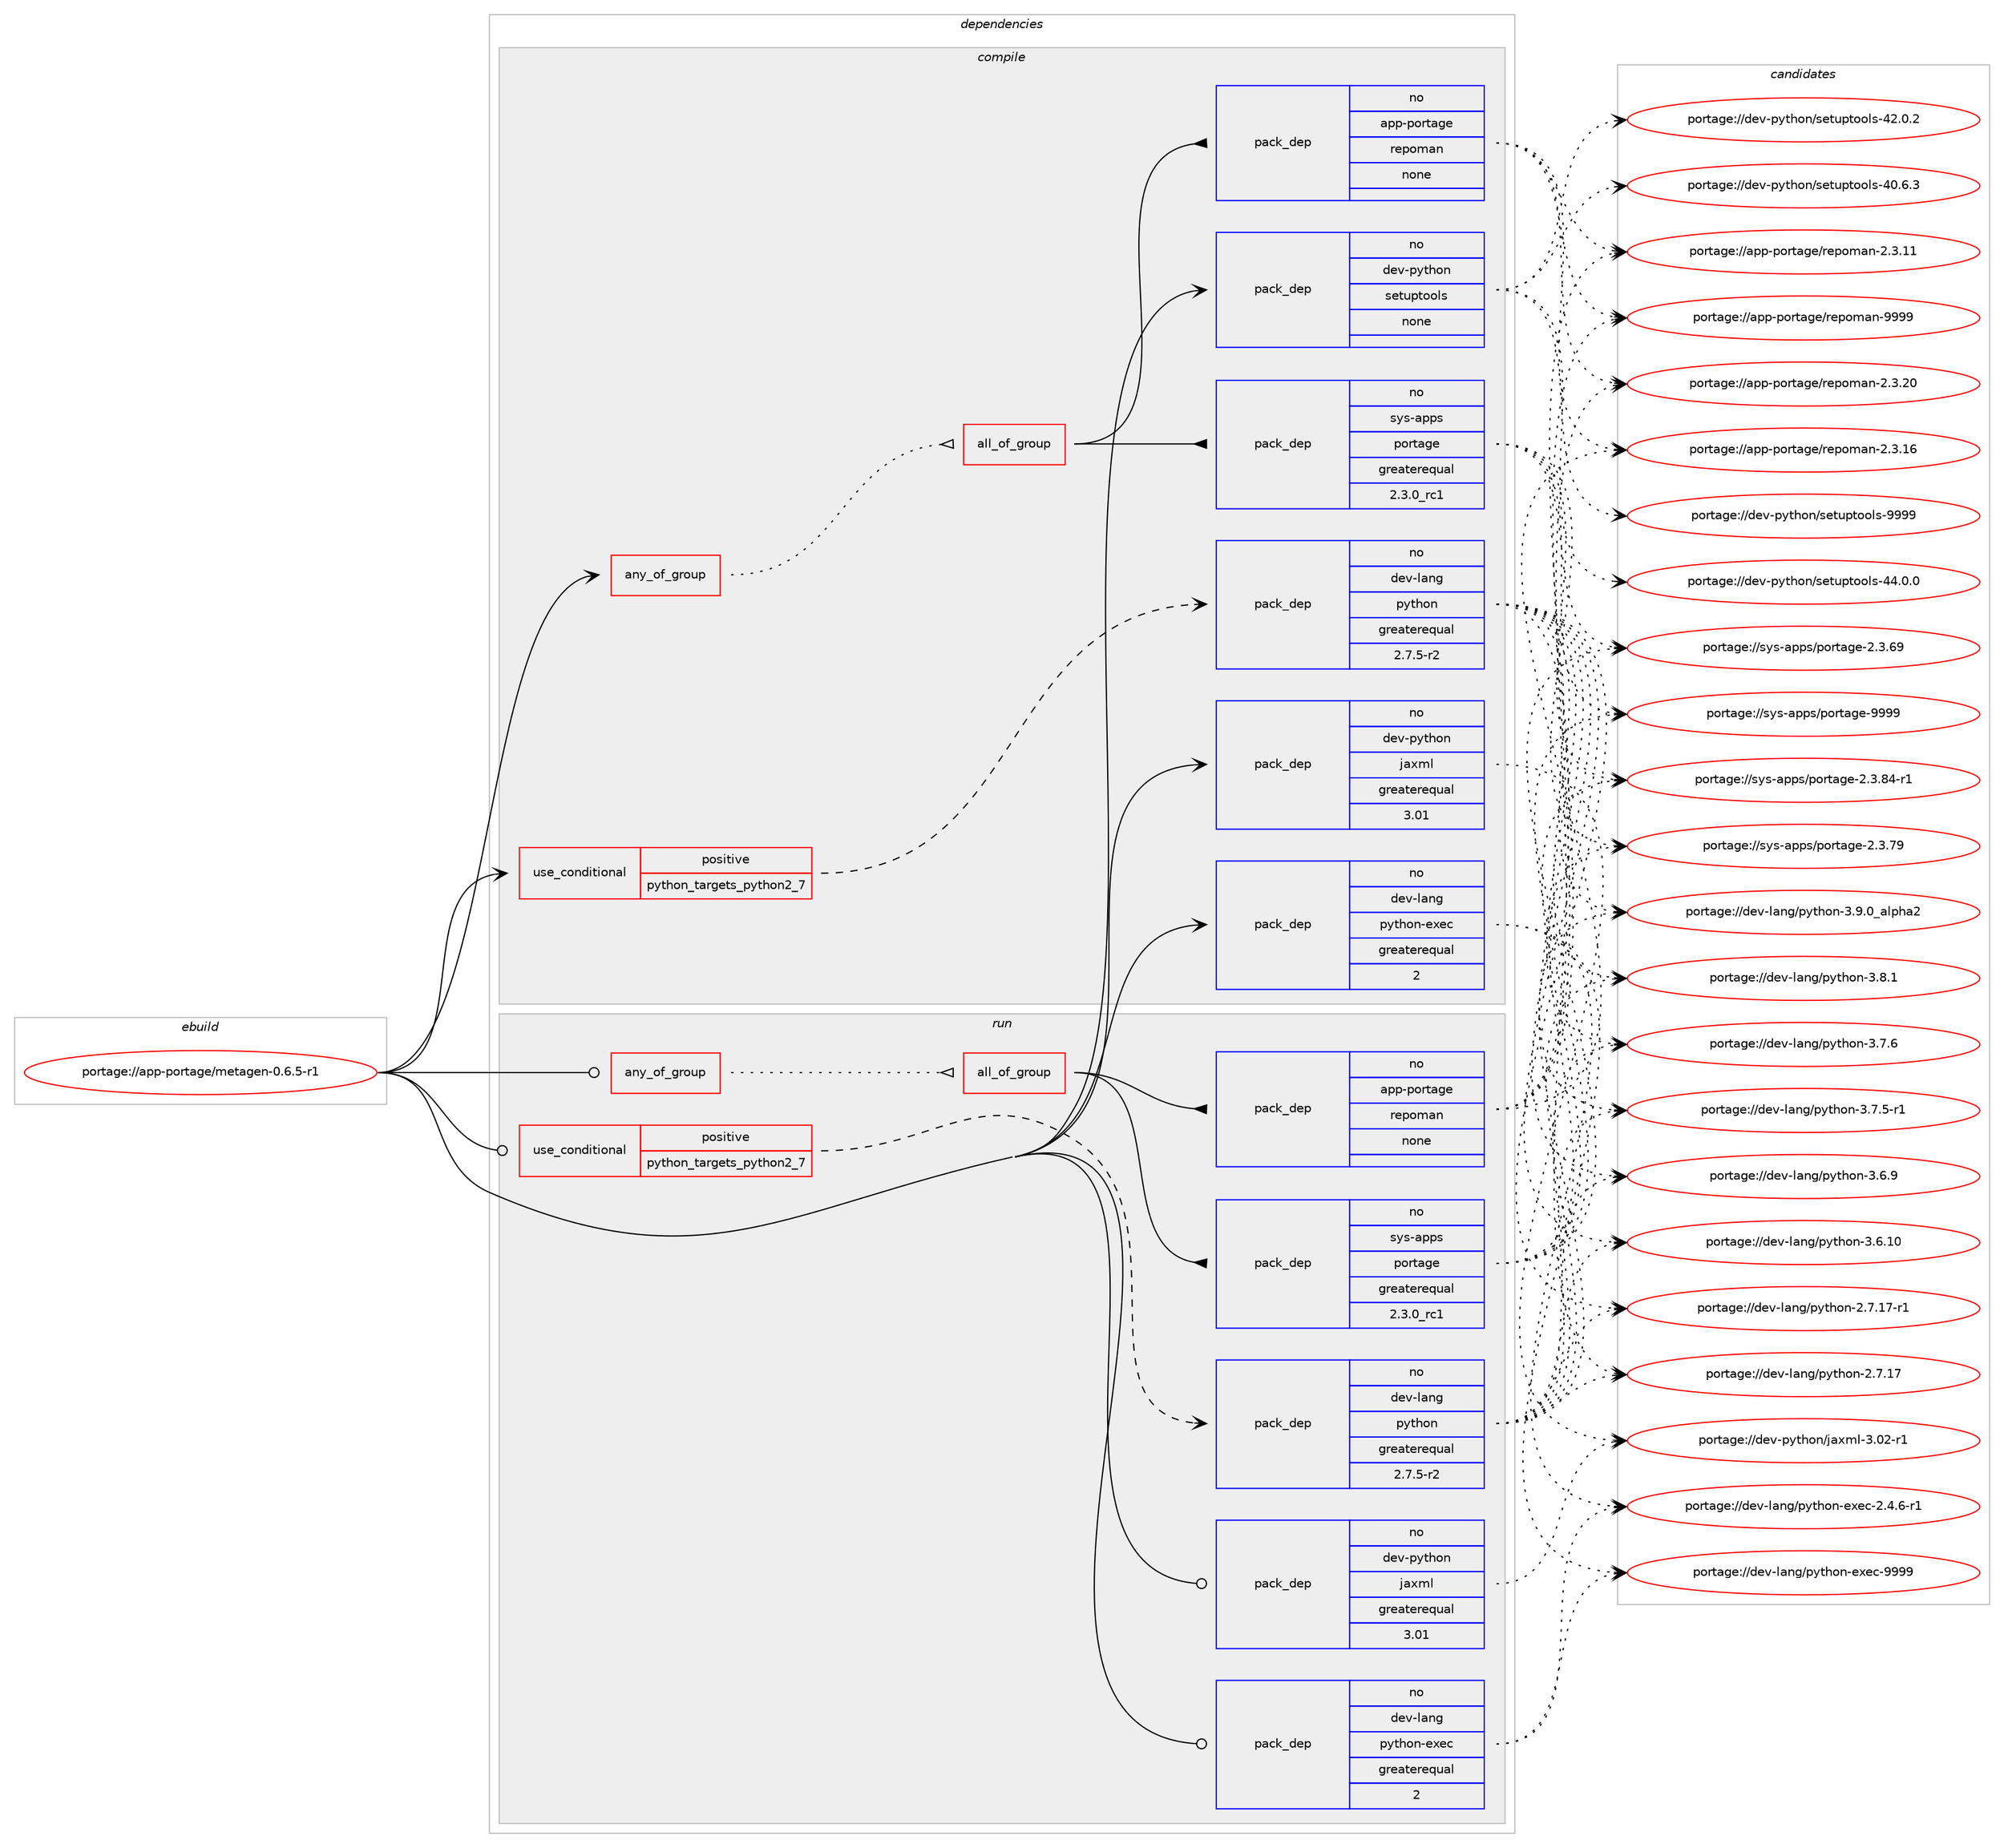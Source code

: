 digraph prolog {

# *************
# Graph options
# *************

newrank=true;
concentrate=true;
compound=true;
graph [rankdir=LR,fontname=Helvetica,fontsize=10,ranksep=1.5];#, ranksep=2.5, nodesep=0.2];
edge  [arrowhead=vee];
node  [fontname=Helvetica,fontsize=10];

# **********
# The ebuild
# **********

subgraph cluster_leftcol {
color=gray;
label=<<i>ebuild</i>>;
id [label="portage://app-portage/metagen-0.6.5-r1", color=red, width=4, href="../app-portage/metagen-0.6.5-r1.svg"];
}

# ****************
# The dependencies
# ****************

subgraph cluster_midcol {
color=gray;
label=<<i>dependencies</i>>;
subgraph cluster_compile {
fillcolor="#eeeeee";
style=filled;
label=<<i>compile</i>>;
subgraph any7761 {
dependency601377 [label=<<TABLE BORDER="0" CELLBORDER="1" CELLSPACING="0" CELLPADDING="4"><TR><TD CELLPADDING="10">any_of_group</TD></TR></TABLE>>, shape=none, color=red];subgraph all277 {
dependency601378 [label=<<TABLE BORDER="0" CELLBORDER="1" CELLSPACING="0" CELLPADDING="4"><TR><TD CELLPADDING="10">all_of_group</TD></TR></TABLE>>, shape=none, color=red];subgraph pack452221 {
dependency601379 [label=<<TABLE BORDER="0" CELLBORDER="1" CELLSPACING="0" CELLPADDING="4" WIDTH="220"><TR><TD ROWSPAN="6" CELLPADDING="30">pack_dep</TD></TR><TR><TD WIDTH="110">no</TD></TR><TR><TD>sys-apps</TD></TR><TR><TD>portage</TD></TR><TR><TD>greaterequal</TD></TR><TR><TD>2.3.0_rc1</TD></TR></TABLE>>, shape=none, color=blue];
}
dependency601378:e -> dependency601379:w [weight=20,style="solid",arrowhead="inv"];
subgraph pack452222 {
dependency601380 [label=<<TABLE BORDER="0" CELLBORDER="1" CELLSPACING="0" CELLPADDING="4" WIDTH="220"><TR><TD ROWSPAN="6" CELLPADDING="30">pack_dep</TD></TR><TR><TD WIDTH="110">no</TD></TR><TR><TD>app-portage</TD></TR><TR><TD>repoman</TD></TR><TR><TD>none</TD></TR><TR><TD></TD></TR></TABLE>>, shape=none, color=blue];
}
dependency601378:e -> dependency601380:w [weight=20,style="solid",arrowhead="inv"];
}
dependency601377:e -> dependency601378:w [weight=20,style="dotted",arrowhead="oinv"];
}
id:e -> dependency601377:w [weight=20,style="solid",arrowhead="vee"];
subgraph cond141121 {
dependency601381 [label=<<TABLE BORDER="0" CELLBORDER="1" CELLSPACING="0" CELLPADDING="4"><TR><TD ROWSPAN="3" CELLPADDING="10">use_conditional</TD></TR><TR><TD>positive</TD></TR><TR><TD>python_targets_python2_7</TD></TR></TABLE>>, shape=none, color=red];
subgraph pack452223 {
dependency601382 [label=<<TABLE BORDER="0" CELLBORDER="1" CELLSPACING="0" CELLPADDING="4" WIDTH="220"><TR><TD ROWSPAN="6" CELLPADDING="30">pack_dep</TD></TR><TR><TD WIDTH="110">no</TD></TR><TR><TD>dev-lang</TD></TR><TR><TD>python</TD></TR><TR><TD>greaterequal</TD></TR><TR><TD>2.7.5-r2</TD></TR></TABLE>>, shape=none, color=blue];
}
dependency601381:e -> dependency601382:w [weight=20,style="dashed",arrowhead="vee"];
}
id:e -> dependency601381:w [weight=20,style="solid",arrowhead="vee"];
subgraph pack452224 {
dependency601383 [label=<<TABLE BORDER="0" CELLBORDER="1" CELLSPACING="0" CELLPADDING="4" WIDTH="220"><TR><TD ROWSPAN="6" CELLPADDING="30">pack_dep</TD></TR><TR><TD WIDTH="110">no</TD></TR><TR><TD>dev-lang</TD></TR><TR><TD>python-exec</TD></TR><TR><TD>greaterequal</TD></TR><TR><TD>2</TD></TR></TABLE>>, shape=none, color=blue];
}
id:e -> dependency601383:w [weight=20,style="solid",arrowhead="vee"];
subgraph pack452225 {
dependency601384 [label=<<TABLE BORDER="0" CELLBORDER="1" CELLSPACING="0" CELLPADDING="4" WIDTH="220"><TR><TD ROWSPAN="6" CELLPADDING="30">pack_dep</TD></TR><TR><TD WIDTH="110">no</TD></TR><TR><TD>dev-python</TD></TR><TR><TD>jaxml</TD></TR><TR><TD>greaterequal</TD></TR><TR><TD>3.01</TD></TR></TABLE>>, shape=none, color=blue];
}
id:e -> dependency601384:w [weight=20,style="solid",arrowhead="vee"];
subgraph pack452226 {
dependency601385 [label=<<TABLE BORDER="0" CELLBORDER="1" CELLSPACING="0" CELLPADDING="4" WIDTH="220"><TR><TD ROWSPAN="6" CELLPADDING="30">pack_dep</TD></TR><TR><TD WIDTH="110">no</TD></TR><TR><TD>dev-python</TD></TR><TR><TD>setuptools</TD></TR><TR><TD>none</TD></TR><TR><TD></TD></TR></TABLE>>, shape=none, color=blue];
}
id:e -> dependency601385:w [weight=20,style="solid",arrowhead="vee"];
}
subgraph cluster_compileandrun {
fillcolor="#eeeeee";
style=filled;
label=<<i>compile and run</i>>;
}
subgraph cluster_run {
fillcolor="#eeeeee";
style=filled;
label=<<i>run</i>>;
subgraph any7762 {
dependency601386 [label=<<TABLE BORDER="0" CELLBORDER="1" CELLSPACING="0" CELLPADDING="4"><TR><TD CELLPADDING="10">any_of_group</TD></TR></TABLE>>, shape=none, color=red];subgraph all278 {
dependency601387 [label=<<TABLE BORDER="0" CELLBORDER="1" CELLSPACING="0" CELLPADDING="4"><TR><TD CELLPADDING="10">all_of_group</TD></TR></TABLE>>, shape=none, color=red];subgraph pack452227 {
dependency601388 [label=<<TABLE BORDER="0" CELLBORDER="1" CELLSPACING="0" CELLPADDING="4" WIDTH="220"><TR><TD ROWSPAN="6" CELLPADDING="30">pack_dep</TD></TR><TR><TD WIDTH="110">no</TD></TR><TR><TD>sys-apps</TD></TR><TR><TD>portage</TD></TR><TR><TD>greaterequal</TD></TR><TR><TD>2.3.0_rc1</TD></TR></TABLE>>, shape=none, color=blue];
}
dependency601387:e -> dependency601388:w [weight=20,style="solid",arrowhead="inv"];
subgraph pack452228 {
dependency601389 [label=<<TABLE BORDER="0" CELLBORDER="1" CELLSPACING="0" CELLPADDING="4" WIDTH="220"><TR><TD ROWSPAN="6" CELLPADDING="30">pack_dep</TD></TR><TR><TD WIDTH="110">no</TD></TR><TR><TD>app-portage</TD></TR><TR><TD>repoman</TD></TR><TR><TD>none</TD></TR><TR><TD></TD></TR></TABLE>>, shape=none, color=blue];
}
dependency601387:e -> dependency601389:w [weight=20,style="solid",arrowhead="inv"];
}
dependency601386:e -> dependency601387:w [weight=20,style="dotted",arrowhead="oinv"];
}
id:e -> dependency601386:w [weight=20,style="solid",arrowhead="odot"];
subgraph cond141122 {
dependency601390 [label=<<TABLE BORDER="0" CELLBORDER="1" CELLSPACING="0" CELLPADDING="4"><TR><TD ROWSPAN="3" CELLPADDING="10">use_conditional</TD></TR><TR><TD>positive</TD></TR><TR><TD>python_targets_python2_7</TD></TR></TABLE>>, shape=none, color=red];
subgraph pack452229 {
dependency601391 [label=<<TABLE BORDER="0" CELLBORDER="1" CELLSPACING="0" CELLPADDING="4" WIDTH="220"><TR><TD ROWSPAN="6" CELLPADDING="30">pack_dep</TD></TR><TR><TD WIDTH="110">no</TD></TR><TR><TD>dev-lang</TD></TR><TR><TD>python</TD></TR><TR><TD>greaterequal</TD></TR><TR><TD>2.7.5-r2</TD></TR></TABLE>>, shape=none, color=blue];
}
dependency601390:e -> dependency601391:w [weight=20,style="dashed",arrowhead="vee"];
}
id:e -> dependency601390:w [weight=20,style="solid",arrowhead="odot"];
subgraph pack452230 {
dependency601392 [label=<<TABLE BORDER="0" CELLBORDER="1" CELLSPACING="0" CELLPADDING="4" WIDTH="220"><TR><TD ROWSPAN="6" CELLPADDING="30">pack_dep</TD></TR><TR><TD WIDTH="110">no</TD></TR><TR><TD>dev-lang</TD></TR><TR><TD>python-exec</TD></TR><TR><TD>greaterequal</TD></TR><TR><TD>2</TD></TR></TABLE>>, shape=none, color=blue];
}
id:e -> dependency601392:w [weight=20,style="solid",arrowhead="odot"];
subgraph pack452231 {
dependency601393 [label=<<TABLE BORDER="0" CELLBORDER="1" CELLSPACING="0" CELLPADDING="4" WIDTH="220"><TR><TD ROWSPAN="6" CELLPADDING="30">pack_dep</TD></TR><TR><TD WIDTH="110">no</TD></TR><TR><TD>dev-python</TD></TR><TR><TD>jaxml</TD></TR><TR><TD>greaterequal</TD></TR><TR><TD>3.01</TD></TR></TABLE>>, shape=none, color=blue];
}
id:e -> dependency601393:w [weight=20,style="solid",arrowhead="odot"];
}
}

# **************
# The candidates
# **************

subgraph cluster_choices {
rank=same;
color=gray;
label=<<i>candidates</i>>;

subgraph choice452221 {
color=black;
nodesep=1;
choice115121115459711211211547112111114116971031014557575757 [label="portage://sys-apps/portage-9999", color=red, width=4,href="../sys-apps/portage-9999.svg"];
choice11512111545971121121154711211111411697103101455046514656524511449 [label="portage://sys-apps/portage-2.3.84-r1", color=red, width=4,href="../sys-apps/portage-2.3.84-r1.svg"];
choice1151211154597112112115471121111141169710310145504651465557 [label="portage://sys-apps/portage-2.3.79", color=red, width=4,href="../sys-apps/portage-2.3.79.svg"];
choice1151211154597112112115471121111141169710310145504651465457 [label="portage://sys-apps/portage-2.3.69", color=red, width=4,href="../sys-apps/portage-2.3.69.svg"];
dependency601379:e -> choice115121115459711211211547112111114116971031014557575757:w [style=dotted,weight="100"];
dependency601379:e -> choice11512111545971121121154711211111411697103101455046514656524511449:w [style=dotted,weight="100"];
dependency601379:e -> choice1151211154597112112115471121111141169710310145504651465557:w [style=dotted,weight="100"];
dependency601379:e -> choice1151211154597112112115471121111141169710310145504651465457:w [style=dotted,weight="100"];
}
subgraph choice452222 {
color=black;
nodesep=1;
choice97112112451121111141169710310147114101112111109971104557575757 [label="portage://app-portage/repoman-9999", color=red, width=4,href="../app-portage/repoman-9999.svg"];
choice971121124511211111411697103101471141011121111099711045504651465048 [label="portage://app-portage/repoman-2.3.20", color=red, width=4,href="../app-portage/repoman-2.3.20.svg"];
choice971121124511211111411697103101471141011121111099711045504651464954 [label="portage://app-portage/repoman-2.3.16", color=red, width=4,href="../app-portage/repoman-2.3.16.svg"];
choice971121124511211111411697103101471141011121111099711045504651464949 [label="portage://app-portage/repoman-2.3.11", color=red, width=4,href="../app-portage/repoman-2.3.11.svg"];
dependency601380:e -> choice97112112451121111141169710310147114101112111109971104557575757:w [style=dotted,weight="100"];
dependency601380:e -> choice971121124511211111411697103101471141011121111099711045504651465048:w [style=dotted,weight="100"];
dependency601380:e -> choice971121124511211111411697103101471141011121111099711045504651464954:w [style=dotted,weight="100"];
dependency601380:e -> choice971121124511211111411697103101471141011121111099711045504651464949:w [style=dotted,weight="100"];
}
subgraph choice452223 {
color=black;
nodesep=1;
choice10010111845108971101034711212111610411111045514657464895971081121049750 [label="portage://dev-lang/python-3.9.0_alpha2", color=red, width=4,href="../dev-lang/python-3.9.0_alpha2.svg"];
choice100101118451089711010347112121116104111110455146564649 [label="portage://dev-lang/python-3.8.1", color=red, width=4,href="../dev-lang/python-3.8.1.svg"];
choice100101118451089711010347112121116104111110455146554654 [label="portage://dev-lang/python-3.7.6", color=red, width=4,href="../dev-lang/python-3.7.6.svg"];
choice1001011184510897110103471121211161041111104551465546534511449 [label="portage://dev-lang/python-3.7.5-r1", color=red, width=4,href="../dev-lang/python-3.7.5-r1.svg"];
choice100101118451089711010347112121116104111110455146544657 [label="portage://dev-lang/python-3.6.9", color=red, width=4,href="../dev-lang/python-3.6.9.svg"];
choice10010111845108971101034711212111610411111045514654464948 [label="portage://dev-lang/python-3.6.10", color=red, width=4,href="../dev-lang/python-3.6.10.svg"];
choice100101118451089711010347112121116104111110455046554649554511449 [label="portage://dev-lang/python-2.7.17-r1", color=red, width=4,href="../dev-lang/python-2.7.17-r1.svg"];
choice10010111845108971101034711212111610411111045504655464955 [label="portage://dev-lang/python-2.7.17", color=red, width=4,href="../dev-lang/python-2.7.17.svg"];
dependency601382:e -> choice10010111845108971101034711212111610411111045514657464895971081121049750:w [style=dotted,weight="100"];
dependency601382:e -> choice100101118451089711010347112121116104111110455146564649:w [style=dotted,weight="100"];
dependency601382:e -> choice100101118451089711010347112121116104111110455146554654:w [style=dotted,weight="100"];
dependency601382:e -> choice1001011184510897110103471121211161041111104551465546534511449:w [style=dotted,weight="100"];
dependency601382:e -> choice100101118451089711010347112121116104111110455146544657:w [style=dotted,weight="100"];
dependency601382:e -> choice10010111845108971101034711212111610411111045514654464948:w [style=dotted,weight="100"];
dependency601382:e -> choice100101118451089711010347112121116104111110455046554649554511449:w [style=dotted,weight="100"];
dependency601382:e -> choice10010111845108971101034711212111610411111045504655464955:w [style=dotted,weight="100"];
}
subgraph choice452224 {
color=black;
nodesep=1;
choice10010111845108971101034711212111610411111045101120101994557575757 [label="portage://dev-lang/python-exec-9999", color=red, width=4,href="../dev-lang/python-exec-9999.svg"];
choice10010111845108971101034711212111610411111045101120101994550465246544511449 [label="portage://dev-lang/python-exec-2.4.6-r1", color=red, width=4,href="../dev-lang/python-exec-2.4.6-r1.svg"];
dependency601383:e -> choice10010111845108971101034711212111610411111045101120101994557575757:w [style=dotted,weight="100"];
dependency601383:e -> choice10010111845108971101034711212111610411111045101120101994550465246544511449:w [style=dotted,weight="100"];
}
subgraph choice452225 {
color=black;
nodesep=1;
choice10010111845112121116104111110471069712010910845514648504511449 [label="portage://dev-python/jaxml-3.02-r1", color=red, width=4,href="../dev-python/jaxml-3.02-r1.svg"];
dependency601384:e -> choice10010111845112121116104111110471069712010910845514648504511449:w [style=dotted,weight="100"];
}
subgraph choice452226 {
color=black;
nodesep=1;
choice10010111845112121116104111110471151011161171121161111111081154557575757 [label="portage://dev-python/setuptools-9999", color=red, width=4,href="../dev-python/setuptools-9999.svg"];
choice100101118451121211161041111104711510111611711211611111110811545525246484648 [label="portage://dev-python/setuptools-44.0.0", color=red, width=4,href="../dev-python/setuptools-44.0.0.svg"];
choice100101118451121211161041111104711510111611711211611111110811545525046484650 [label="portage://dev-python/setuptools-42.0.2", color=red, width=4,href="../dev-python/setuptools-42.0.2.svg"];
choice100101118451121211161041111104711510111611711211611111110811545524846544651 [label="portage://dev-python/setuptools-40.6.3", color=red, width=4,href="../dev-python/setuptools-40.6.3.svg"];
dependency601385:e -> choice10010111845112121116104111110471151011161171121161111111081154557575757:w [style=dotted,weight="100"];
dependency601385:e -> choice100101118451121211161041111104711510111611711211611111110811545525246484648:w [style=dotted,weight="100"];
dependency601385:e -> choice100101118451121211161041111104711510111611711211611111110811545525046484650:w [style=dotted,weight="100"];
dependency601385:e -> choice100101118451121211161041111104711510111611711211611111110811545524846544651:w [style=dotted,weight="100"];
}
subgraph choice452227 {
color=black;
nodesep=1;
choice115121115459711211211547112111114116971031014557575757 [label="portage://sys-apps/portage-9999", color=red, width=4,href="../sys-apps/portage-9999.svg"];
choice11512111545971121121154711211111411697103101455046514656524511449 [label="portage://sys-apps/portage-2.3.84-r1", color=red, width=4,href="../sys-apps/portage-2.3.84-r1.svg"];
choice1151211154597112112115471121111141169710310145504651465557 [label="portage://sys-apps/portage-2.3.79", color=red, width=4,href="../sys-apps/portage-2.3.79.svg"];
choice1151211154597112112115471121111141169710310145504651465457 [label="portage://sys-apps/portage-2.3.69", color=red, width=4,href="../sys-apps/portage-2.3.69.svg"];
dependency601388:e -> choice115121115459711211211547112111114116971031014557575757:w [style=dotted,weight="100"];
dependency601388:e -> choice11512111545971121121154711211111411697103101455046514656524511449:w [style=dotted,weight="100"];
dependency601388:e -> choice1151211154597112112115471121111141169710310145504651465557:w [style=dotted,weight="100"];
dependency601388:e -> choice1151211154597112112115471121111141169710310145504651465457:w [style=dotted,weight="100"];
}
subgraph choice452228 {
color=black;
nodesep=1;
choice97112112451121111141169710310147114101112111109971104557575757 [label="portage://app-portage/repoman-9999", color=red, width=4,href="../app-portage/repoman-9999.svg"];
choice971121124511211111411697103101471141011121111099711045504651465048 [label="portage://app-portage/repoman-2.3.20", color=red, width=4,href="../app-portage/repoman-2.3.20.svg"];
choice971121124511211111411697103101471141011121111099711045504651464954 [label="portage://app-portage/repoman-2.3.16", color=red, width=4,href="../app-portage/repoman-2.3.16.svg"];
choice971121124511211111411697103101471141011121111099711045504651464949 [label="portage://app-portage/repoman-2.3.11", color=red, width=4,href="../app-portage/repoman-2.3.11.svg"];
dependency601389:e -> choice97112112451121111141169710310147114101112111109971104557575757:w [style=dotted,weight="100"];
dependency601389:e -> choice971121124511211111411697103101471141011121111099711045504651465048:w [style=dotted,weight="100"];
dependency601389:e -> choice971121124511211111411697103101471141011121111099711045504651464954:w [style=dotted,weight="100"];
dependency601389:e -> choice971121124511211111411697103101471141011121111099711045504651464949:w [style=dotted,weight="100"];
}
subgraph choice452229 {
color=black;
nodesep=1;
choice10010111845108971101034711212111610411111045514657464895971081121049750 [label="portage://dev-lang/python-3.9.0_alpha2", color=red, width=4,href="../dev-lang/python-3.9.0_alpha2.svg"];
choice100101118451089711010347112121116104111110455146564649 [label="portage://dev-lang/python-3.8.1", color=red, width=4,href="../dev-lang/python-3.8.1.svg"];
choice100101118451089711010347112121116104111110455146554654 [label="portage://dev-lang/python-3.7.6", color=red, width=4,href="../dev-lang/python-3.7.6.svg"];
choice1001011184510897110103471121211161041111104551465546534511449 [label="portage://dev-lang/python-3.7.5-r1", color=red, width=4,href="../dev-lang/python-3.7.5-r1.svg"];
choice100101118451089711010347112121116104111110455146544657 [label="portage://dev-lang/python-3.6.9", color=red, width=4,href="../dev-lang/python-3.6.9.svg"];
choice10010111845108971101034711212111610411111045514654464948 [label="portage://dev-lang/python-3.6.10", color=red, width=4,href="../dev-lang/python-3.6.10.svg"];
choice100101118451089711010347112121116104111110455046554649554511449 [label="portage://dev-lang/python-2.7.17-r1", color=red, width=4,href="../dev-lang/python-2.7.17-r1.svg"];
choice10010111845108971101034711212111610411111045504655464955 [label="portage://dev-lang/python-2.7.17", color=red, width=4,href="../dev-lang/python-2.7.17.svg"];
dependency601391:e -> choice10010111845108971101034711212111610411111045514657464895971081121049750:w [style=dotted,weight="100"];
dependency601391:e -> choice100101118451089711010347112121116104111110455146564649:w [style=dotted,weight="100"];
dependency601391:e -> choice100101118451089711010347112121116104111110455146554654:w [style=dotted,weight="100"];
dependency601391:e -> choice1001011184510897110103471121211161041111104551465546534511449:w [style=dotted,weight="100"];
dependency601391:e -> choice100101118451089711010347112121116104111110455146544657:w [style=dotted,weight="100"];
dependency601391:e -> choice10010111845108971101034711212111610411111045514654464948:w [style=dotted,weight="100"];
dependency601391:e -> choice100101118451089711010347112121116104111110455046554649554511449:w [style=dotted,weight="100"];
dependency601391:e -> choice10010111845108971101034711212111610411111045504655464955:w [style=dotted,weight="100"];
}
subgraph choice452230 {
color=black;
nodesep=1;
choice10010111845108971101034711212111610411111045101120101994557575757 [label="portage://dev-lang/python-exec-9999", color=red, width=4,href="../dev-lang/python-exec-9999.svg"];
choice10010111845108971101034711212111610411111045101120101994550465246544511449 [label="portage://dev-lang/python-exec-2.4.6-r1", color=red, width=4,href="../dev-lang/python-exec-2.4.6-r1.svg"];
dependency601392:e -> choice10010111845108971101034711212111610411111045101120101994557575757:w [style=dotted,weight="100"];
dependency601392:e -> choice10010111845108971101034711212111610411111045101120101994550465246544511449:w [style=dotted,weight="100"];
}
subgraph choice452231 {
color=black;
nodesep=1;
choice10010111845112121116104111110471069712010910845514648504511449 [label="portage://dev-python/jaxml-3.02-r1", color=red, width=4,href="../dev-python/jaxml-3.02-r1.svg"];
dependency601393:e -> choice10010111845112121116104111110471069712010910845514648504511449:w [style=dotted,weight="100"];
}
}

}

